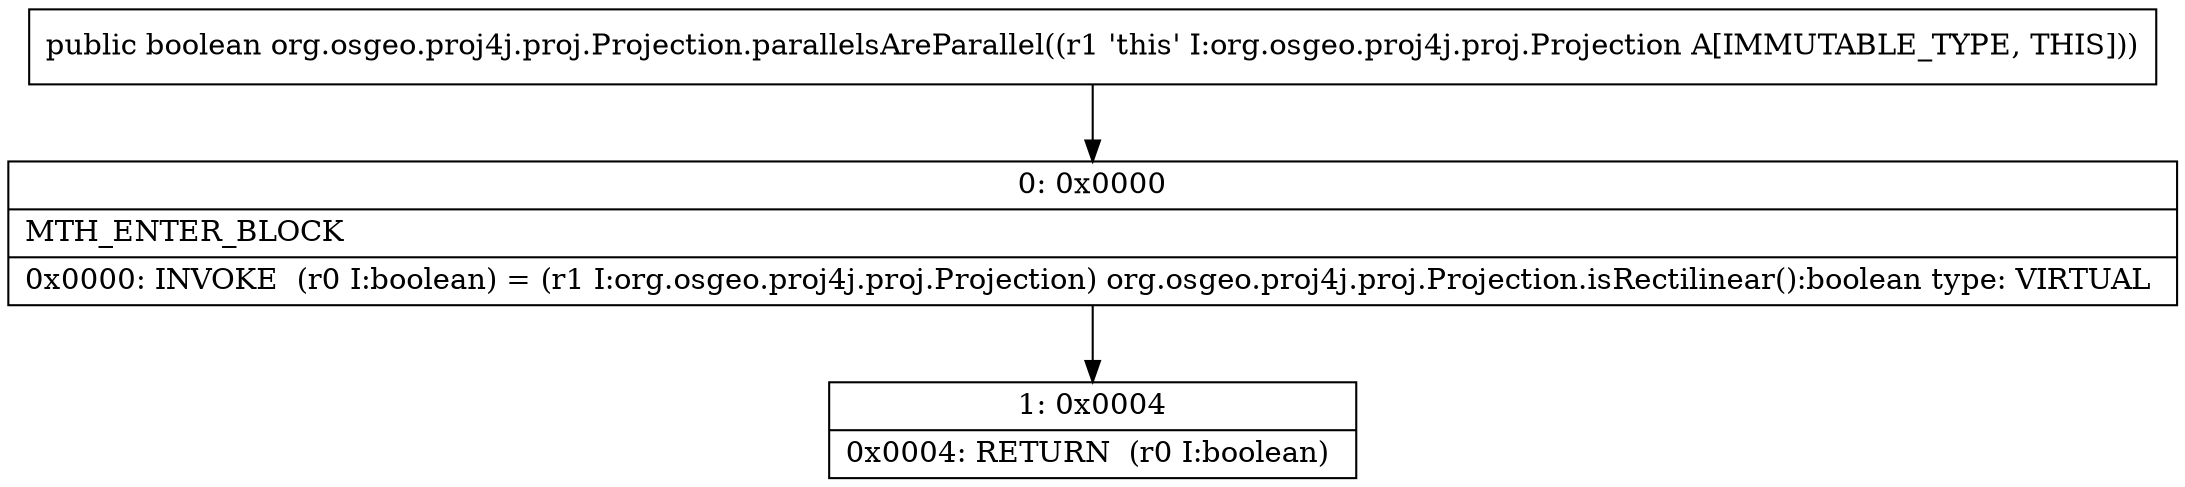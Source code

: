 digraph "CFG fororg.osgeo.proj4j.proj.Projection.parallelsAreParallel()Z" {
Node_0 [shape=record,label="{0\:\ 0x0000|MTH_ENTER_BLOCK\l|0x0000: INVOKE  (r0 I:boolean) = (r1 I:org.osgeo.proj4j.proj.Projection) org.osgeo.proj4j.proj.Projection.isRectilinear():boolean type: VIRTUAL \l}"];
Node_1 [shape=record,label="{1\:\ 0x0004|0x0004: RETURN  (r0 I:boolean) \l}"];
MethodNode[shape=record,label="{public boolean org.osgeo.proj4j.proj.Projection.parallelsAreParallel((r1 'this' I:org.osgeo.proj4j.proj.Projection A[IMMUTABLE_TYPE, THIS])) }"];
MethodNode -> Node_0;
Node_0 -> Node_1;
}

